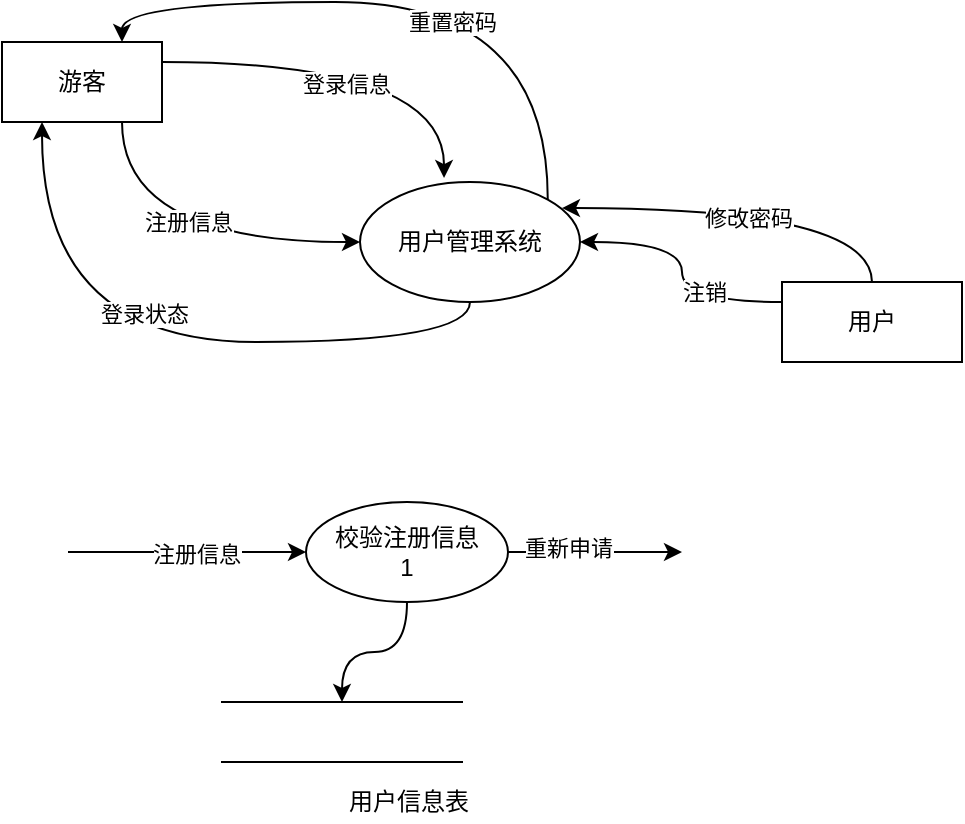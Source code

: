 <mxfile version="17.4.2" type="device"><diagram id="Un729BUBT2kFDxmZpsDB" name="第 1 页"><mxGraphModel dx="813" dy="494" grid="1" gridSize="10" guides="1" tooltips="1" connect="1" arrows="1" fold="1" page="1" pageScale="1" pageWidth="827" pageHeight="1169" math="0" shadow="0"><root><mxCell id="0"/><mxCell id="1" parent="0"/><mxCell id="i5za-YqTp_Hje01J1LNp-21" value="" style="group" vertex="1" connectable="0" parent="1"><mxGeometry x="160" y="10" width="480" height="180" as="geometry"/></mxCell><mxCell id="i5za-YqTp_Hje01J1LNp-1" value="用户管理系统" style="ellipse;whiteSpace=wrap;html=1;" vertex="1" parent="i5za-YqTp_Hje01J1LNp-21"><mxGeometry x="179" y="90" width="110" height="60" as="geometry"/></mxCell><mxCell id="i5za-YqTp_Hje01J1LNp-3" style="edgeStyle=orthogonalEdgeStyle;rounded=0;orthogonalLoop=1;jettySize=auto;html=1;exitX=1;exitY=0.25;exitDx=0;exitDy=0;entryX=0.382;entryY=-0.033;entryDx=0;entryDy=0;entryPerimeter=0;curved=1;" edge="1" parent="i5za-YqTp_Hje01J1LNp-21" source="i5za-YqTp_Hje01J1LNp-2" target="i5za-YqTp_Hje01J1LNp-1"><mxGeometry relative="1" as="geometry"/></mxCell><mxCell id="i5za-YqTp_Hje01J1LNp-4" value="登录信息" style="edgeLabel;html=1;align=center;verticalAlign=middle;resizable=0;points=[];" vertex="1" connectable="0" parent="i5za-YqTp_Hje01J1LNp-3"><mxGeometry x="-0.075" y="-11" relative="1" as="geometry"><mxPoint as="offset"/></mxGeometry></mxCell><mxCell id="i5za-YqTp_Hje01J1LNp-5" style="edgeStyle=orthogonalEdgeStyle;curved=1;rounded=0;orthogonalLoop=1;jettySize=auto;html=1;exitX=0.75;exitY=1;exitDx=0;exitDy=0;entryX=0;entryY=0.5;entryDx=0;entryDy=0;" edge="1" parent="i5za-YqTp_Hje01J1LNp-21" source="i5za-YqTp_Hje01J1LNp-2" target="i5za-YqTp_Hje01J1LNp-1"><mxGeometry relative="1" as="geometry"/></mxCell><mxCell id="i5za-YqTp_Hje01J1LNp-6" value="注册信息" style="edgeLabel;html=1;align=center;verticalAlign=middle;resizable=0;points=[];" vertex="1" connectable="0" parent="i5za-YqTp_Hje01J1LNp-5"><mxGeometry x="0.039" y="10" relative="1" as="geometry"><mxPoint as="offset"/></mxGeometry></mxCell><mxCell id="i5za-YqTp_Hje01J1LNp-2" value="游客" style="rounded=0;whiteSpace=wrap;html=1;" vertex="1" parent="i5za-YqTp_Hje01J1LNp-21"><mxGeometry y="20" width="80" height="40" as="geometry"/></mxCell><mxCell id="i5za-YqTp_Hje01J1LNp-9" style="edgeStyle=orthogonalEdgeStyle;curved=1;rounded=0;orthogonalLoop=1;jettySize=auto;html=1;exitX=0.5;exitY=1;exitDx=0;exitDy=0;entryX=0.25;entryY=1;entryDx=0;entryDy=0;" edge="1" parent="i5za-YqTp_Hje01J1LNp-21" source="i5za-YqTp_Hje01J1LNp-1" target="i5za-YqTp_Hje01J1LNp-2"><mxGeometry relative="1" as="geometry"/></mxCell><mxCell id="i5za-YqTp_Hje01J1LNp-10" value="登录状态" style="edgeLabel;html=1;align=center;verticalAlign=middle;resizable=0;points=[];" vertex="1" connectable="0" parent="i5za-YqTp_Hje01J1LNp-9"><mxGeometry x="0.064" y="-14" relative="1" as="geometry"><mxPoint as="offset"/></mxGeometry></mxCell><mxCell id="i5za-YqTp_Hje01J1LNp-13" style="edgeStyle=orthogonalEdgeStyle;curved=1;rounded=0;orthogonalLoop=1;jettySize=auto;html=1;exitX=1;exitY=0;exitDx=0;exitDy=0;entryX=0.75;entryY=0;entryDx=0;entryDy=0;" edge="1" parent="i5za-YqTp_Hje01J1LNp-21" source="i5za-YqTp_Hje01J1LNp-1" target="i5za-YqTp_Hje01J1LNp-2"><mxGeometry relative="1" as="geometry"><Array as="points"><mxPoint x="273"/><mxPoint x="60"/></Array></mxGeometry></mxCell><mxCell id="i5za-YqTp_Hje01J1LNp-14" value="重置密码" style="edgeLabel;html=1;align=center;verticalAlign=middle;resizable=0;points=[];" vertex="1" connectable="0" parent="i5za-YqTp_Hje01J1LNp-13"><mxGeometry x="-0.116" y="10" relative="1" as="geometry"><mxPoint as="offset"/></mxGeometry></mxCell><mxCell id="i5za-YqTp_Hje01J1LNp-16" style="edgeStyle=orthogonalEdgeStyle;curved=1;rounded=0;orthogonalLoop=1;jettySize=auto;html=1;exitX=0.5;exitY=0;exitDx=0;exitDy=0;entryX=0.918;entryY=0.217;entryDx=0;entryDy=0;entryPerimeter=0;" edge="1" parent="i5za-YqTp_Hje01J1LNp-21" source="i5za-YqTp_Hje01J1LNp-15" target="i5za-YqTp_Hje01J1LNp-1"><mxGeometry relative="1" as="geometry"/></mxCell><mxCell id="i5za-YqTp_Hje01J1LNp-17" value="修改密码" style="edgeLabel;html=1;align=center;verticalAlign=middle;resizable=0;points=[];" vertex="1" connectable="0" parent="i5za-YqTp_Hje01J1LNp-16"><mxGeometry x="0.031" y="5" relative="1" as="geometry"><mxPoint as="offset"/></mxGeometry></mxCell><mxCell id="i5za-YqTp_Hje01J1LNp-18" style="edgeStyle=orthogonalEdgeStyle;curved=1;rounded=0;orthogonalLoop=1;jettySize=auto;html=1;exitX=0;exitY=0.25;exitDx=0;exitDy=0;entryX=1;entryY=0.5;entryDx=0;entryDy=0;" edge="1" parent="i5za-YqTp_Hje01J1LNp-21" source="i5za-YqTp_Hje01J1LNp-15" target="i5za-YqTp_Hje01J1LNp-1"><mxGeometry relative="1" as="geometry"><Array as="points"><mxPoint x="340" y="150"/><mxPoint x="340" y="120"/></Array></mxGeometry></mxCell><mxCell id="i5za-YqTp_Hje01J1LNp-19" value="注销" style="edgeLabel;html=1;align=center;verticalAlign=middle;resizable=0;points=[];" vertex="1" connectable="0" parent="i5za-YqTp_Hje01J1LNp-18"><mxGeometry x="-0.405" y="-5" relative="1" as="geometry"><mxPoint as="offset"/></mxGeometry></mxCell><mxCell id="i5za-YqTp_Hje01J1LNp-15" value="用户" style="rounded=0;whiteSpace=wrap;html=1;" vertex="1" parent="i5za-YqTp_Hje01J1LNp-21"><mxGeometry x="390" y="140" width="90" height="40" as="geometry"/></mxCell><mxCell id="i5za-YqTp_Hje01J1LNp-32" style="edgeStyle=orthogonalEdgeStyle;curved=1;rounded=0;orthogonalLoop=1;jettySize=auto;html=1;exitX=0.5;exitY=1;exitDx=0;exitDy=0;" edge="1" parent="1" source="i5za-YqTp_Hje01J1LNp-24" target="i5za-YqTp_Hje01J1LNp-30"><mxGeometry relative="1" as="geometry"/></mxCell><mxCell id="i5za-YqTp_Hje01J1LNp-24" value="校验注册信息&lt;br&gt;1" style="ellipse;whiteSpace=wrap;html=1;" vertex="1" parent="1"><mxGeometry x="312" y="260" width="101" height="50" as="geometry"/></mxCell><mxCell id="i5za-YqTp_Hje01J1LNp-26" value="" style="endArrow=classic;html=1;rounded=0;curved=1;entryX=0;entryY=0.5;entryDx=0;entryDy=0;" edge="1" parent="1" target="i5za-YqTp_Hje01J1LNp-24"><mxGeometry width="50" height="50" relative="1" as="geometry"><mxPoint x="193" y="285" as="sourcePoint"/><mxPoint x="263" y="270" as="targetPoint"/></mxGeometry></mxCell><mxCell id="i5za-YqTp_Hje01J1LNp-28" value="注册信息" style="edgeLabel;html=1;align=center;verticalAlign=middle;resizable=0;points=[];" vertex="1" connectable="0" parent="i5za-YqTp_Hje01J1LNp-26"><mxGeometry x="0.075" y="-1" relative="1" as="geometry"><mxPoint as="offset"/></mxGeometry></mxCell><mxCell id="i5za-YqTp_Hje01J1LNp-30" value="" style="shape=partialRectangle;whiteSpace=wrap;html=1;left=0;right=0;fillColor=none;" vertex="1" parent="1"><mxGeometry x="270" y="360" width="120" height="30" as="geometry"/></mxCell><mxCell id="i5za-YqTp_Hje01J1LNp-31" value="用户信息表" style="text;html=1;align=center;verticalAlign=middle;resizable=0;points=[];autosize=1;strokeColor=none;fillColor=none;" vertex="1" parent="1"><mxGeometry x="322.5" y="400" width="80" height="20" as="geometry"/></mxCell><mxCell id="i5za-YqTp_Hje01J1LNp-34" value="" style="endArrow=classic;html=1;rounded=0;curved=1;exitX=1;exitY=0.5;exitDx=0;exitDy=0;" edge="1" parent="1" source="i5za-YqTp_Hje01J1LNp-24"><mxGeometry width="50" height="50" relative="1" as="geometry"><mxPoint x="440" y="310" as="sourcePoint"/><mxPoint x="500" y="285" as="targetPoint"/></mxGeometry></mxCell><mxCell id="i5za-YqTp_Hje01J1LNp-35" value="重新申请" style="edgeLabel;html=1;align=center;verticalAlign=middle;resizable=0;points=[];" vertex="1" connectable="0" parent="i5za-YqTp_Hje01J1LNp-34"><mxGeometry x="-0.31" y="2" relative="1" as="geometry"><mxPoint as="offset"/></mxGeometry></mxCell></root></mxGraphModel></diagram></mxfile>
